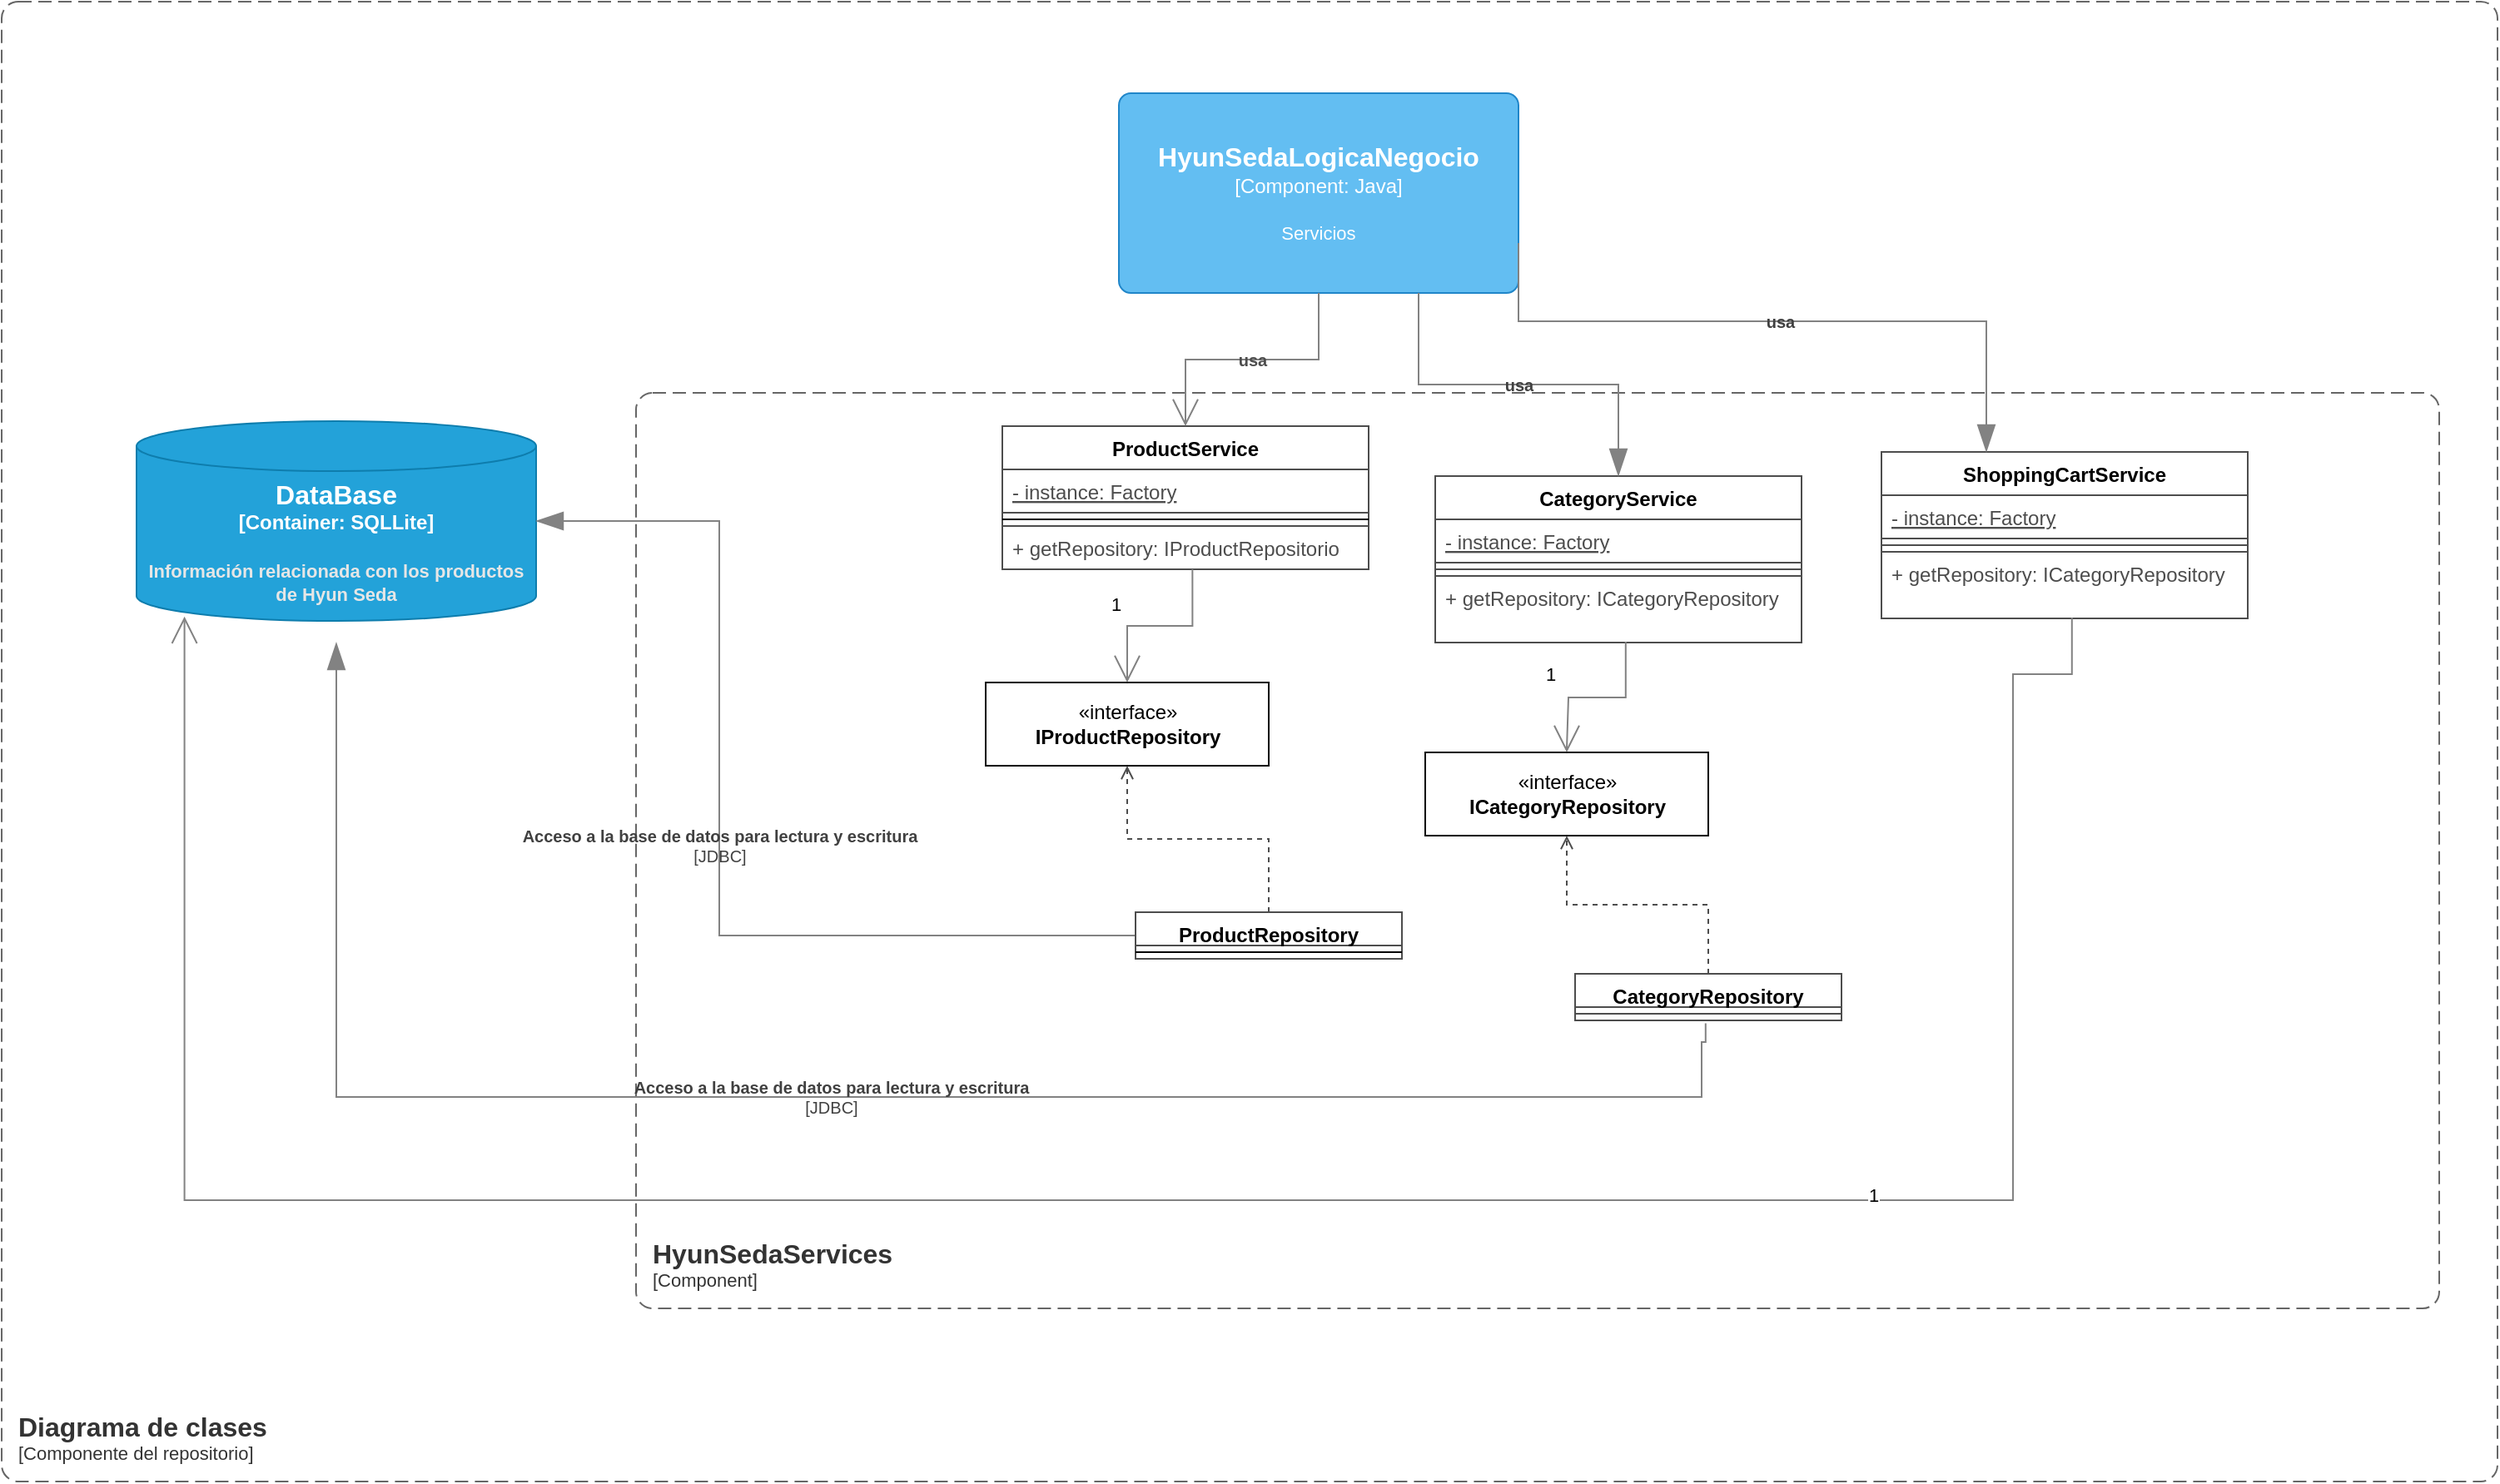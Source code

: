 <mxfile version="21.5.1" type="device">
  <diagram id="BRI1wv-GhNTCZEnCIFeR" name="Page-1">
    <mxGraphModel dx="1547" dy="1475" grid="0" gridSize="10" guides="1" tooltips="1" connect="1" arrows="1" fold="1" page="0" pageScale="1" pageWidth="1169" pageHeight="827" background="#FFFFFF" math="0" shadow="0">
      <root>
        <mxCell id="0" />
        <mxCell id="1" parent="0" />
        <object placeholders="1" c4Name="HyunSedaServices" c4Type="SystemScopeBoundary" c4Application="Component" label="&lt;font style=&quot;font-size: 16px&quot;&gt;&lt;b&gt;&lt;div style=&quot;text-align: left&quot;&gt;%c4Name%&lt;/div&gt;&lt;/b&gt;&lt;/font&gt;&lt;div style=&quot;text-align: left&quot;&gt;[%c4Application%]&lt;/div&gt;" id="or06xWHq--Z2XghTDaXa-5">
          <mxCell style="rounded=1;fontSize=11;whiteSpace=wrap;html=1;dashed=1;arcSize=20;fillColor=none;strokeColor=#666666;fontColor=#333333;labelBackgroundColor=none;align=left;verticalAlign=bottom;labelBorderColor=none;spacingTop=0;spacing=10;dashPattern=8 4;metaEdit=1;rotatable=0;perimeter=rectanglePerimeter;noLabel=0;labelPadding=0;allowArrows=0;connectable=0;expand=0;recursiveResize=0;editable=1;pointerEvents=0;absoluteArcSize=1;points=[[0.25,0,0],[0.5,0,0],[0.75,0,0],[1,0.25,0],[1,0.5,0],[1,0.75,0],[0.75,1,0],[0.5,1,0],[0.25,1,0],[0,0.75,0],[0,0.5,0],[0,0.25,0]];" parent="1" vertex="1">
            <mxGeometry x="320" y="-490" width="1083" height="550" as="geometry" />
          </mxCell>
        </object>
        <object placeholders="1" c4Type="DataBase" c4Container="Container" c4Technology="SQLLite" c4Description="Información relacionada con los productos de Hyun Seda" label="&lt;font style=&quot;font-size: 16px&quot;&gt;&lt;b&gt;%c4Type%&lt;/font&gt;&lt;div&gt;[%c4Container%:&amp;nbsp;%c4Technology%]&lt;/div&gt;&lt;br&gt;&lt;div&gt;&lt;font style=&quot;font-size: 11px&quot;&gt;&lt;font color=&quot;#E6E6E6&quot;&gt;%c4Description%&lt;/font&gt;&lt;/div&gt;" id="or06xWHq--Z2XghTDaXa-17">
          <mxCell style="shape=cylinder3;size=15;whiteSpace=wrap;html=1;boundedLbl=1;rounded=0;labelBackgroundColor=none;fillColor=#23A2D9;fontSize=12;fontColor=#ffffff;align=center;strokeColor=#0E7DAD;metaEdit=1;points=[[0.5,0,0],[1,0.25,0],[1,0.5,0],[1,0.75,0],[0.5,1,0],[0,0.75,0],[0,0.5,0],[0,0.25,0]];resizable=0;" parent="1" vertex="1">
            <mxGeometry x="20" y="-473" width="240" height="120" as="geometry" />
          </mxCell>
        </object>
        <object placeholders="1" c4Type="Relationship" c4Technology="JDBC" c4Description="Acceso a la base de datos para lectura y escritura" label="&lt;div style=&quot;text-align: left&quot;&gt;&lt;div style=&quot;text-align: center&quot;&gt;&lt;b&gt;%c4Description%&lt;/b&gt;&lt;/div&gt;&lt;div style=&quot;text-align: center&quot;&gt;[%c4Technology%]&lt;/div&gt;&lt;/div&gt;" id="or06xWHq--Z2XghTDaXa-18">
          <mxCell style="endArrow=blockThin;html=1;fontSize=10;fontColor=#404040;strokeWidth=1;endFill=1;strokeColor=#828282;elbow=vertical;metaEdit=1;endSize=14;startSize=14;jumpStyle=arc;jumpSize=16;rounded=0;edgeStyle=orthogonalEdgeStyle;entryX=1;entryY=0.5;entryDx=0;entryDy=0;entryPerimeter=0;exitX=0;exitY=0.5;exitDx=0;exitDy=0;labelBackgroundColor=none;" parent="1" source="O-TXrb91RKgXkYz56bml-6" target="or06xWHq--Z2XghTDaXa-17" edge="1">
            <mxGeometry width="240" relative="1" as="geometry">
              <mxPoint x="630" y="-413" as="sourcePoint" />
              <mxPoint x="300" y="-300" as="targetPoint" />
              <Array as="points">
                <mxPoint x="370" y="-164" />
                <mxPoint x="370" y="-413" />
              </Array>
            </mxGeometry>
          </mxCell>
        </object>
        <mxCell id="O-TXrb91RKgXkYz56bml-1" value="«interface»&lt;br&gt;&lt;div&gt;&lt;b&gt;IProductRepository&lt;/b&gt;&lt;/div&gt;" style="html=1;" parent="1" vertex="1">
          <mxGeometry x="530" y="-316" width="170" height="50" as="geometry" />
        </mxCell>
        <mxCell id="O-TXrb91RKgXkYz56bml-10" value="" style="edgeStyle=orthogonalEdgeStyle;rounded=0;orthogonalLoop=1;jettySize=auto;html=1;dashed=1;endArrow=open;endFill=0;fontColor=#4D4D4D;strokeColor=#4D4D4D;" parent="1" source="O-TXrb91RKgXkYz56bml-6" target="O-TXrb91RKgXkYz56bml-1" edge="1">
          <mxGeometry relative="1" as="geometry" />
        </mxCell>
        <mxCell id="O-TXrb91RKgXkYz56bml-6" value="ProductRepository" style="swimlane;fontStyle=1;align=center;verticalAlign=top;childLayout=stackLayout;horizontal=1;startSize=20;horizontalStack=0;resizeParent=1;resizeParentMax=0;resizeLast=0;collapsible=1;marginBottom=0;strokeColor=#4D4D4D;" parent="1" vertex="1">
          <mxGeometry x="620" y="-178" width="160" height="28" as="geometry" />
        </mxCell>
        <mxCell id="O-TXrb91RKgXkYz56bml-8" value="" style="line;strokeWidth=1;fillColor=none;align=left;verticalAlign=middle;spacingTop=-1;spacingLeft=3;spacingRight=3;rotatable=0;labelPosition=right;points=[];portConstraint=eastwest;fontColor=#4D4D4D;strokeColor=#000000;" parent="O-TXrb91RKgXkYz56bml-6" vertex="1">
          <mxGeometry y="20" width="160" height="8" as="geometry" />
        </mxCell>
        <object placeholders="1" c4Name="HyunSedaLogicaNegocio" c4Type="Component" c4Technology="Java" c4Description="Servicios" label="&lt;font style=&quot;font-size: 16px&quot;&gt;&lt;b&gt;%c4Name%&lt;/b&gt;&lt;/font&gt;&lt;div&gt;[%c4Type%: %c4Technology%]&lt;/div&gt;&lt;br&gt;&lt;div&gt;&lt;font style=&quot;font-size: 11px&quot;&gt;%c4Description%&lt;/font&gt;&lt;/div&gt;" id="O-TXrb91RKgXkYz56bml-11">
          <mxCell style="rounded=1;whiteSpace=wrap;html=1;labelBackgroundColor=none;fillColor=#63BEF2;fontColor=#ffffff;align=center;arcSize=6;strokeColor=#2086C9;metaEdit=1;resizable=0;points=[[0.25,0,0],[0.5,0,0],[0.75,0,0],[1,0.25,0],[1,0.5,0],[1,0.75,0],[0.75,1,0],[0.5,1,0],[0.25,1,0],[0,0.75,0],[0,0.5,0],[0,0.25,0]];" parent="1" vertex="1">
            <mxGeometry x="610" y="-670" width="240" height="120" as="geometry" />
          </mxCell>
        </object>
        <mxCell id="O-TXrb91RKgXkYz56bml-12" value="ProductService" style="swimlane;fontStyle=1;align=center;verticalAlign=top;childLayout=stackLayout;horizontal=1;startSize=26;horizontalStack=0;resizeParent=1;resizeParentMax=0;resizeLast=0;collapsible=1;marginBottom=0;strokeColor=#4D4D4D;" parent="1" vertex="1">
          <mxGeometry x="540" y="-470" width="220" height="86" as="geometry" />
        </mxCell>
        <mxCell id="O-TXrb91RKgXkYz56bml-13" value="- instance: Factory" style="text;strokeColor=#4D4D4D;fillColor=none;align=left;verticalAlign=top;spacingLeft=4;spacingRight=4;overflow=hidden;rotatable=0;points=[[0,0.5],[1,0.5]];portConstraint=eastwest;fontStyle=4;fontColor=#4D4D4D;" parent="O-TXrb91RKgXkYz56bml-12" vertex="1">
          <mxGeometry y="26" width="220" height="26" as="geometry" />
        </mxCell>
        <mxCell id="O-TXrb91RKgXkYz56bml-14" value="" style="line;strokeWidth=1;fillColor=none;align=left;verticalAlign=middle;spacingTop=-1;spacingLeft=3;spacingRight=3;rotatable=0;labelPosition=right;points=[];portConstraint=eastwest;strokeColor=#000000;" parent="O-TXrb91RKgXkYz56bml-12" vertex="1">
          <mxGeometry y="52" width="220" height="8" as="geometry" />
        </mxCell>
        <mxCell id="O-TXrb91RKgXkYz56bml-15" value="+ getRepository: IProductRepositorio" style="text;strokeColor=#4D4D4D;fillColor=none;align=left;verticalAlign=top;spacingLeft=4;spacingRight=4;overflow=hidden;rotatable=0;points=[[0,0.5],[1,0.5]];portConstraint=eastwest;fontColor=#4D4D4D;" parent="O-TXrb91RKgXkYz56bml-12" vertex="1">
          <mxGeometry y="60" width="220" height="26" as="geometry" />
        </mxCell>
        <object placeholders="1" c4Type="Relationship" c4Description="usa" label="&lt;div style=&quot;text-align: left&quot;&gt;&lt;div style=&quot;text-align: center&quot;&gt;&lt;b&gt;%c4Description%&lt;/b&gt;&lt;/div&gt;&lt;/div&gt;" id="O-TXrb91RKgXkYz56bml-16">
          <mxCell style="endArrow=open;html=1;fontSize=10;fontColor=#4D4D4D;strokeWidth=1;endFill=0;strokeColor=#828282;elbow=vertical;metaEdit=1;endSize=14;startSize=14;jumpStyle=arc;jumpSize=16;rounded=0;edgeStyle=orthogonalEdgeStyle;exitX=0.5;exitY=1;exitDx=0;exitDy=0;exitPerimeter=0;labelBackgroundColor=none;" parent="1" source="O-TXrb91RKgXkYz56bml-11" target="O-TXrb91RKgXkYz56bml-12" edge="1">
            <mxGeometry width="240" relative="1" as="geometry">
              <mxPoint x="460" y="-280" as="sourcePoint" />
              <mxPoint x="700" y="-280" as="targetPoint" />
            </mxGeometry>
          </mxCell>
        </object>
        <object placeholders="1" c4Type="Relationship" c4Description="" label="&lt;div style=&quot;text-align: left&quot;&gt;&lt;div style=&quot;text-align: center&quot;&gt;&lt;b&gt;%c4Description%&lt;/b&gt;&lt;/div&gt;" id="O-TXrb91RKgXkYz56bml-17">
          <mxCell style="endArrow=open;html=1;fontSize=10;fontColor=#404040;strokeWidth=1;endFill=0;strokeColor=#828282;elbow=vertical;metaEdit=1;endSize=14;startSize=14;jumpStyle=arc;jumpSize=16;rounded=0;edgeStyle=orthogonalEdgeStyle;exitX=0.519;exitY=1;exitDx=0;exitDy=0;exitPerimeter=0;entryX=0.5;entryY=0;entryDx=0;entryDy=0;" parent="1" source="O-TXrb91RKgXkYz56bml-15" target="O-TXrb91RKgXkYz56bml-1" edge="1">
            <mxGeometry width="240" relative="1" as="geometry">
              <mxPoint x="460" y="-280" as="sourcePoint" />
              <mxPoint x="610" y="-330" as="targetPoint" />
            </mxGeometry>
          </mxCell>
        </object>
        <mxCell id="O-TXrb91RKgXkYz56bml-19" value="1" style="edgeLabel;html=1;align=center;verticalAlign=middle;resizable=0;points=[];" parent="O-TXrb91RKgXkYz56bml-17" vertex="1" connectable="0">
          <mxGeometry x="-0.539" y="1" relative="1" as="geometry">
            <mxPoint x="-47" y="-4" as="offset" />
          </mxGeometry>
        </mxCell>
        <mxCell id="U60SWYT8gSsWQJgyNoL3-1" value="CategoryService" style="swimlane;fontStyle=1;align=center;verticalAlign=top;childLayout=stackLayout;horizontal=1;startSize=26;horizontalStack=0;resizeParent=1;resizeParentMax=0;resizeLast=0;collapsible=1;marginBottom=0;strokeColor=#4D4D4D;" parent="1" vertex="1">
          <mxGeometry x="800" y="-440" width="220" height="100" as="geometry" />
        </mxCell>
        <mxCell id="U60SWYT8gSsWQJgyNoL3-2" value="- instance: Factory" style="text;strokeColor=#4D4D4D;fillColor=none;align=left;verticalAlign=top;spacingLeft=4;spacingRight=4;overflow=hidden;rotatable=0;points=[[0,0.5],[1,0.5]];portConstraint=eastwest;fontStyle=4;fontColor=#4D4D4D;" parent="U60SWYT8gSsWQJgyNoL3-1" vertex="1">
          <mxGeometry y="26" width="220" height="26" as="geometry" />
        </mxCell>
        <mxCell id="U60SWYT8gSsWQJgyNoL3-3" value="" style="line;strokeWidth=1;fillColor=none;align=left;verticalAlign=middle;spacingTop=-1;spacingLeft=3;spacingRight=3;rotatable=0;labelPosition=right;points=[];portConstraint=eastwest;strokeColor=#4D4D4D;" parent="U60SWYT8gSsWQJgyNoL3-1" vertex="1">
          <mxGeometry y="52" width="220" height="8" as="geometry" />
        </mxCell>
        <mxCell id="U60SWYT8gSsWQJgyNoL3-4" value="+ getRepository: ICategoryRepository" style="text;strokeColor=#4D4D4D;fillColor=none;align=left;verticalAlign=top;spacingLeft=4;spacingRight=4;overflow=hidden;rotatable=0;points=[[0,0.5],[1,0.5]];portConstraint=eastwest;fontColor=#4D4D4D;" parent="U60SWYT8gSsWQJgyNoL3-1" vertex="1">
          <mxGeometry y="60" width="220" height="40" as="geometry" />
        </mxCell>
        <object placeholders="1" c4Type="Relationship" c4Description="usa" label="&lt;div style=&quot;text-align: left&quot;&gt;&lt;div style=&quot;text-align: center&quot;&gt;&lt;b&gt;%c4Description%&lt;/b&gt;&lt;/div&gt;&lt;/div&gt;" id="U60SWYT8gSsWQJgyNoL3-5">
          <mxCell style="endArrow=blockThin;html=1;fontSize=10;fontColor=#404040;strokeWidth=1;endFill=1;strokeColor=#828282;elbow=vertical;metaEdit=1;endSize=14;startSize=14;jumpStyle=arc;jumpSize=16;rounded=0;edgeStyle=orthogonalEdgeStyle;exitX=0.75;exitY=1;exitDx=0;exitDy=0;exitPerimeter=0;entryX=0.5;entryY=0;entryDx=0;entryDy=0;labelBackgroundColor=none;" parent="1" source="O-TXrb91RKgXkYz56bml-11" target="U60SWYT8gSsWQJgyNoL3-1" edge="1">
            <mxGeometry width="240" relative="1" as="geometry">
              <mxPoint x="790" y="-520" as="sourcePoint" />
              <mxPoint x="1030" y="-520" as="targetPoint" />
            </mxGeometry>
          </mxCell>
        </object>
        <mxCell id="U60SWYT8gSsWQJgyNoL3-6" value="«interface»&lt;br&gt;&lt;div&gt;&lt;b&gt;ICategoryRepository&lt;/b&gt;&lt;/div&gt;" style="html=1;" parent="1" vertex="1">
          <mxGeometry x="794" y="-274" width="170" height="50" as="geometry" />
        </mxCell>
        <mxCell id="U60SWYT8gSsWQJgyNoL3-7" value="" style="edgeStyle=orthogonalEdgeStyle;rounded=0;orthogonalLoop=1;jettySize=auto;html=1;dashed=1;endArrow=open;endFill=0;strokeColor=#4D4D4D;" parent="1" source="U60SWYT8gSsWQJgyNoL3-8" target="U60SWYT8gSsWQJgyNoL3-6" edge="1">
          <mxGeometry relative="1" as="geometry" />
        </mxCell>
        <mxCell id="U60SWYT8gSsWQJgyNoL3-8" value="CategoryRepository" style="swimlane;fontStyle=1;align=center;verticalAlign=top;childLayout=stackLayout;horizontal=1;startSize=20;horizontalStack=0;resizeParent=1;resizeParentMax=0;resizeLast=0;collapsible=1;marginBottom=0;strokeColor=#4D4D4D;" parent="1" vertex="1">
          <mxGeometry x="884" y="-141" width="160" height="28" as="geometry" />
        </mxCell>
        <mxCell id="U60SWYT8gSsWQJgyNoL3-9" value="" style="line;strokeWidth=1;fillColor=none;align=left;verticalAlign=middle;spacingTop=-1;spacingLeft=3;spacingRight=3;rotatable=0;labelPosition=right;points=[];portConstraint=eastwest;strokeColor=#4D4D4D;" parent="U60SWYT8gSsWQJgyNoL3-8" vertex="1">
          <mxGeometry y="20" width="160" height="8" as="geometry" />
        </mxCell>
        <object placeholders="1" c4Type="Relationship" c4Technology="JDBC" c4Description="Acceso a la base de datos para lectura y escritura" label="&lt;div style=&quot;text-align: left&quot;&gt;&lt;div style=&quot;text-align: center&quot;&gt;&lt;b&gt;%c4Description%&lt;/b&gt;&lt;/div&gt;&lt;div style=&quot;text-align: center&quot;&gt;[%c4Technology%]&lt;/div&gt;&lt;/div&gt;" id="U60SWYT8gSsWQJgyNoL3-10">
          <mxCell style="endArrow=blockThin;html=1;fontSize=10;fontColor=#404040;strokeWidth=1;endFill=1;strokeColor=#828282;elbow=vertical;metaEdit=1;endSize=14;startSize=14;jumpStyle=arc;jumpSize=16;rounded=0;edgeStyle=orthogonalEdgeStyle;exitX=0.49;exitY=1.225;exitDx=0;exitDy=0;exitPerimeter=0;labelBackgroundColor=none;" parent="1" source="U60SWYT8gSsWQJgyNoL3-9" edge="1">
            <mxGeometry width="240" relative="1" as="geometry">
              <mxPoint x="963.93" y="-100" as="sourcePoint" />
              <mxPoint x="139.997" y="-340" as="targetPoint" />
              <Array as="points">
                <mxPoint x="962" y="-100" />
                <mxPoint x="960" y="-100" />
                <mxPoint x="960" y="-67" />
                <mxPoint x="140" y="-67" />
              </Array>
            </mxGeometry>
          </mxCell>
        </object>
        <object placeholders="1" c4Type="Relationship" c4Description="" label="&lt;div style=&quot;text-align: left&quot;&gt;&lt;div style=&quot;text-align: center&quot;&gt;&lt;b&gt;%c4Description%&lt;/b&gt;&lt;/div&gt;" id="s6OFtI72-LuKCEsYbvHl-4">
          <mxCell style="endArrow=open;html=1;fontSize=10;fontColor=#404040;strokeWidth=1;endFill=0;strokeColor=#828282;elbow=vertical;metaEdit=1;endSize=14;startSize=14;jumpStyle=arc;jumpSize=16;rounded=0;edgeStyle=orthogonalEdgeStyle;exitX=0.52;exitY=0.987;exitDx=0;exitDy=0;exitPerimeter=0;entryX=0.5;entryY=0;entryDx=0;entryDy=0;" parent="1" source="U60SWYT8gSsWQJgyNoL3-4" target="U60SWYT8gSsWQJgyNoL3-6" edge="1">
            <mxGeometry width="240" relative="1" as="geometry">
              <mxPoint x="1079" y="-308" as="sourcePoint" />
              <mxPoint x="1040" y="-240" as="targetPoint" />
              <Array as="points">
                <mxPoint x="914" y="-307" />
                <mxPoint x="880" y="-307" />
                <mxPoint x="880" y="-290" />
              </Array>
            </mxGeometry>
          </mxCell>
        </object>
        <mxCell id="s6OFtI72-LuKCEsYbvHl-5" value="1" style="edgeLabel;html=1;align=center;verticalAlign=middle;resizable=0;points=[];" parent="s6OFtI72-LuKCEsYbvHl-4" vertex="1" connectable="0">
          <mxGeometry x="-0.539" y="1" relative="1" as="geometry">
            <mxPoint x="-47" y="-4" as="offset" />
          </mxGeometry>
        </mxCell>
        <object placeholders="1" c4Name="Diagrama de clases" c4Type="SystemScopeBoundary" c4Application="Componente del repositorio" label="&lt;font style=&quot;font-size: 16px&quot;&gt;&lt;b&gt;&lt;div style=&quot;text-align: left&quot;&gt;%c4Name%&lt;/div&gt;&lt;/b&gt;&lt;/font&gt;&lt;div style=&quot;text-align: left&quot;&gt;[%c4Application%]&lt;/div&gt;" id="HH5z62U31qtjEfRoyrrW-1">
          <mxCell style="rounded=1;fontSize=11;whiteSpace=wrap;html=1;dashed=1;arcSize=20;fillColor=none;strokeColor=#666666;fontColor=#333333;labelBackgroundColor=none;align=left;verticalAlign=bottom;labelBorderColor=none;spacingTop=0;spacing=10;dashPattern=8 4;metaEdit=1;rotatable=0;perimeter=rectanglePerimeter;noLabel=0;labelPadding=0;allowArrows=0;connectable=0;expand=0;recursiveResize=0;editable=1;pointerEvents=0;absoluteArcSize=1;points=[[0.25,0,0],[0.5,0,0],[0.75,0,0],[1,0.25,0],[1,0.5,0],[1,0.75,0],[0.75,1,0],[0.5,1,0],[0.25,1,0],[0,0.75,0],[0,0.5,0],[0,0.25,0]];" parent="1" vertex="1">
            <mxGeometry x="-61" y="-725" width="1499" height="889" as="geometry" />
          </mxCell>
        </object>
        <mxCell id="HH5z62U31qtjEfRoyrrW-3" value="ShoppingCartService" style="swimlane;fontStyle=1;align=center;verticalAlign=top;childLayout=stackLayout;horizontal=1;startSize=26;horizontalStack=0;resizeParent=1;resizeParentMax=0;resizeLast=0;collapsible=1;marginBottom=0;strokeColor=#4D4D4D;" parent="1" vertex="1">
          <mxGeometry x="1068" y="-454.5" width="220" height="100" as="geometry" />
        </mxCell>
        <mxCell id="HH5z62U31qtjEfRoyrrW-4" value="- instance: Factory" style="text;strokeColor=#4D4D4D;fillColor=none;align=left;verticalAlign=top;spacingLeft=4;spacingRight=4;overflow=hidden;rotatable=0;points=[[0,0.5],[1,0.5]];portConstraint=eastwest;fontStyle=4;fontColor=#4D4D4D;" parent="HH5z62U31qtjEfRoyrrW-3" vertex="1">
          <mxGeometry y="26" width="220" height="26" as="geometry" />
        </mxCell>
        <mxCell id="HH5z62U31qtjEfRoyrrW-5" value="" style="line;strokeWidth=1;fillColor=none;align=left;verticalAlign=middle;spacingTop=-1;spacingLeft=3;spacingRight=3;rotatable=0;labelPosition=right;points=[];portConstraint=eastwest;strokeColor=#4D4D4D;" parent="HH5z62U31qtjEfRoyrrW-3" vertex="1">
          <mxGeometry y="52" width="220" height="8" as="geometry" />
        </mxCell>
        <mxCell id="HH5z62U31qtjEfRoyrrW-6" value="+ getRepository: ICategoryRepository" style="text;strokeColor=#4D4D4D;fillColor=none;align=left;verticalAlign=top;spacingLeft=4;spacingRight=4;overflow=hidden;rotatable=0;points=[[0,0.5],[1,0.5]];portConstraint=eastwest;fontColor=#4D4D4D;" parent="HH5z62U31qtjEfRoyrrW-3" vertex="1">
          <mxGeometry y="60" width="220" height="40" as="geometry" />
        </mxCell>
        <object placeholders="1" c4Type="Relationship" c4Description="" label="&lt;div style=&quot;text-align: left&quot;&gt;&lt;div style=&quot;text-align: center&quot;&gt;&lt;b&gt;%c4Description%&lt;/b&gt;&lt;/div&gt;" id="HH5z62U31qtjEfRoyrrW-11">
          <mxCell style="endArrow=open;html=1;fontSize=10;fontColor=#404040;strokeWidth=1;endFill=0;strokeColor=#828282;elbow=vertical;metaEdit=1;endSize=14;startSize=14;jumpStyle=arc;jumpSize=16;rounded=0;edgeStyle=orthogonalEdgeStyle;exitX=0.52;exitY=0.987;exitDx=0;exitDy=0;exitPerimeter=0;entryX=0.12;entryY=0.978;entryDx=0;entryDy=0;entryPerimeter=0;" parent="1" source="HH5z62U31qtjEfRoyrrW-6" target="or06xWHq--Z2XghTDaXa-17" edge="1">
            <mxGeometry width="240" relative="1" as="geometry">
              <mxPoint x="1347" y="-322.5" as="sourcePoint" />
              <mxPoint x="36" y="-20" as="targetPoint" />
              <Array as="points">
                <mxPoint x="1182" y="-321" />
                <mxPoint x="1147" y="-321" />
                <mxPoint x="1147" y="-5" />
                <mxPoint x="49" y="-5" />
              </Array>
            </mxGeometry>
          </mxCell>
        </object>
        <mxCell id="HH5z62U31qtjEfRoyrrW-12" value="1" style="edgeLabel;html=1;align=center;verticalAlign=middle;resizable=0;points=[];" parent="HH5z62U31qtjEfRoyrrW-11" vertex="1" connectable="0">
          <mxGeometry x="-0.539" y="1" relative="1" as="geometry">
            <mxPoint x="-47" y="-4" as="offset" />
          </mxGeometry>
        </mxCell>
        <object placeholders="1" c4Type="Relationship" c4Description="usa" label="&lt;div style=&quot;text-align: left&quot;&gt;&lt;div style=&quot;text-align: center&quot;&gt;&lt;b&gt;%c4Description%&lt;/b&gt;&lt;/div&gt;&lt;/div&gt;" id="HH5z62U31qtjEfRoyrrW-13">
          <mxCell style="endArrow=blockThin;html=1;fontSize=10;fontColor=#404040;strokeWidth=1;endFill=1;strokeColor=#828282;elbow=vertical;metaEdit=1;endSize=14;startSize=14;jumpStyle=arc;jumpSize=16;rounded=0;edgeStyle=orthogonalEdgeStyle;exitX=1;exitY=0.75;exitDx=0;exitDy=0;exitPerimeter=0;entryX=0.5;entryY=0;entryDx=0;entryDy=0;labelBackgroundColor=none;" parent="1" source="O-TXrb91RKgXkYz56bml-11" edge="1">
            <mxGeometry width="240" relative="1" as="geometry">
              <mxPoint x="1011" y="-564.5" as="sourcePoint" />
              <mxPoint x="1131" y="-454.5" as="targetPoint" />
              <Array as="points">
                <mxPoint x="850" y="-533" />
                <mxPoint x="1131" y="-533" />
              </Array>
            </mxGeometry>
          </mxCell>
        </object>
      </root>
    </mxGraphModel>
  </diagram>
</mxfile>

